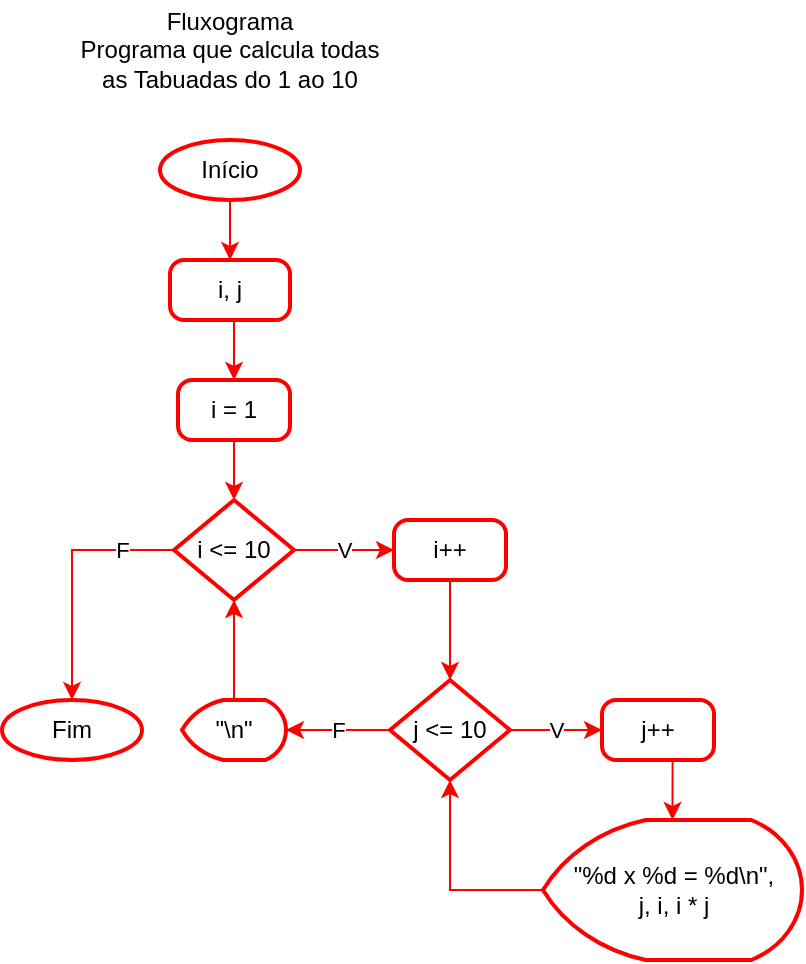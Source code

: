 <mxfile version="24.0.1" type="device">
  <diagram name="Página-1" id="-PWcez6PeqUAi6k446lX">
    <mxGraphModel dx="1195" dy="650" grid="1" gridSize="10" guides="1" tooltips="1" connect="1" arrows="1" fold="1" page="1" pageScale="1" pageWidth="827" pageHeight="1169" math="0" shadow="0">
      <root>
        <mxCell id="0" />
        <mxCell id="1" parent="0" />
        <mxCell id="eXQMCZ6EFU6vYwKu3M7L-1" value="Fluxograma&lt;div&gt;Programa que calcula todas as Tabuadas do 1 ao 10&lt;/div&gt;" style="text;html=1;align=center;verticalAlign=middle;whiteSpace=wrap;rounded=0;" vertex="1" parent="1">
          <mxGeometry x="334" y="40" width="160" height="50" as="geometry" />
        </mxCell>
        <mxCell id="eXQMCZ6EFU6vYwKu3M7L-12" style="edgeStyle=orthogonalEdgeStyle;rounded=0;orthogonalLoop=1;jettySize=auto;html=1;exitX=0.5;exitY=1;exitDx=0;exitDy=0;exitPerimeter=0;strokeColor=#FF0000;" edge="1" parent="1" source="eXQMCZ6EFU6vYwKu3M7L-2" target="eXQMCZ6EFU6vYwKu3M7L-4">
          <mxGeometry relative="1" as="geometry" />
        </mxCell>
        <mxCell id="eXQMCZ6EFU6vYwKu3M7L-2" value="Início" style="strokeWidth=2;html=1;shape=mxgraph.flowchart.start_1;whiteSpace=wrap;strokeColor=#FF0000;" vertex="1" parent="1">
          <mxGeometry x="379" y="110" width="70" height="30" as="geometry" />
        </mxCell>
        <mxCell id="eXQMCZ6EFU6vYwKu3M7L-3" value="Fim" style="strokeWidth=2;html=1;shape=mxgraph.flowchart.start_1;whiteSpace=wrap;strokeColor=#FF0000;" vertex="1" parent="1">
          <mxGeometry x="300" y="390" width="70" height="30" as="geometry" />
        </mxCell>
        <mxCell id="eXQMCZ6EFU6vYwKu3M7L-13" style="edgeStyle=orthogonalEdgeStyle;rounded=0;orthogonalLoop=1;jettySize=auto;html=1;exitX=0.5;exitY=1;exitDx=0;exitDy=0;entryX=0.5;entryY=0;entryDx=0;entryDy=0;strokeColor=#FF0000;" edge="1" parent="1" source="eXQMCZ6EFU6vYwKu3M7L-4" target="eXQMCZ6EFU6vYwKu3M7L-6">
          <mxGeometry relative="1" as="geometry" />
        </mxCell>
        <mxCell id="eXQMCZ6EFU6vYwKu3M7L-4" value="i, j" style="rounded=1;whiteSpace=wrap;html=1;absoluteArcSize=1;arcSize=14;strokeWidth=2;strokeColor=#FF0000;" vertex="1" parent="1">
          <mxGeometry x="384" y="170" width="60" height="30" as="geometry" />
        </mxCell>
        <mxCell id="eXQMCZ6EFU6vYwKu3M7L-15" value="V" style="edgeStyle=orthogonalEdgeStyle;rounded=0;orthogonalLoop=1;jettySize=auto;html=1;exitX=1;exitY=0.5;exitDx=0;exitDy=0;exitPerimeter=0;entryX=0;entryY=0.5;entryDx=0;entryDy=0;strokeColor=#FF0000;" edge="1" parent="1" source="eXQMCZ6EFU6vYwKu3M7L-5" target="eXQMCZ6EFU6vYwKu3M7L-8">
          <mxGeometry relative="1" as="geometry" />
        </mxCell>
        <mxCell id="eXQMCZ6EFU6vYwKu3M7L-22" value="F" style="edgeStyle=orthogonalEdgeStyle;rounded=0;orthogonalLoop=1;jettySize=auto;html=1;exitX=0;exitY=0.5;exitDx=0;exitDy=0;exitPerimeter=0;entryX=0.5;entryY=0;entryDx=0;entryDy=0;entryPerimeter=0;strokeColor=#FF0000;" edge="1" parent="1" source="eXQMCZ6EFU6vYwKu3M7L-5" target="eXQMCZ6EFU6vYwKu3M7L-3">
          <mxGeometry x="-0.591" relative="1" as="geometry">
            <mxPoint x="350" y="440" as="targetPoint" />
            <mxPoint as="offset" />
          </mxGeometry>
        </mxCell>
        <mxCell id="eXQMCZ6EFU6vYwKu3M7L-5" value="i &amp;lt;= 10" style="strokeWidth=2;html=1;shape=mxgraph.flowchart.decision;whiteSpace=wrap;strokeColor=#FF0000;" vertex="1" parent="1">
          <mxGeometry x="386" y="290" width="60" height="50" as="geometry" />
        </mxCell>
        <mxCell id="eXQMCZ6EFU6vYwKu3M7L-6" value="&lt;div&gt;i = 1&lt;/div&gt;" style="rounded=1;whiteSpace=wrap;html=1;absoluteArcSize=1;arcSize=14;strokeWidth=2;strokeColor=#FF0000;" vertex="1" parent="1">
          <mxGeometry x="388" y="230" width="56" height="30" as="geometry" />
        </mxCell>
        <mxCell id="eXQMCZ6EFU6vYwKu3M7L-17" value="V" style="edgeStyle=orthogonalEdgeStyle;rounded=0;orthogonalLoop=1;jettySize=auto;html=1;exitX=1;exitY=0.5;exitDx=0;exitDy=0;exitPerimeter=0;entryX=0;entryY=0.5;entryDx=0;entryDy=0;strokeColor=#FF0000;" edge="1" parent="1" source="eXQMCZ6EFU6vYwKu3M7L-7" target="eXQMCZ6EFU6vYwKu3M7L-9">
          <mxGeometry relative="1" as="geometry" />
        </mxCell>
        <mxCell id="eXQMCZ6EFU6vYwKu3M7L-7" value="j &amp;lt;= 10" style="strokeWidth=2;html=1;shape=mxgraph.flowchart.decision;whiteSpace=wrap;strokeColor=#FF0000;" vertex="1" parent="1">
          <mxGeometry x="494" y="380" width="60" height="50" as="geometry" />
        </mxCell>
        <mxCell id="eXQMCZ6EFU6vYwKu3M7L-8" value="&lt;div&gt;i++&lt;/div&gt;" style="rounded=1;whiteSpace=wrap;html=1;absoluteArcSize=1;arcSize=14;strokeWidth=2;strokeColor=#FF0000;" vertex="1" parent="1">
          <mxGeometry x="496" y="300" width="56" height="30" as="geometry" />
        </mxCell>
        <mxCell id="eXQMCZ6EFU6vYwKu3M7L-9" value="&lt;div&gt;j++&lt;/div&gt;" style="rounded=1;whiteSpace=wrap;html=1;absoluteArcSize=1;arcSize=14;strokeWidth=2;strokeColor=#FF0000;" vertex="1" parent="1">
          <mxGeometry x="600" y="390" width="56" height="30" as="geometry" />
        </mxCell>
        <mxCell id="eXQMCZ6EFU6vYwKu3M7L-10" value="&quot;%d x %d = %d\n&quot;,&lt;div&gt;j, i, i * j&lt;/div&gt;" style="strokeWidth=2;html=1;shape=mxgraph.flowchart.display;whiteSpace=wrap;strokeColor=#FF0000;" vertex="1" parent="1">
          <mxGeometry x="570.5" y="450" width="129.5" height="70" as="geometry" />
        </mxCell>
        <mxCell id="eXQMCZ6EFU6vYwKu3M7L-11" value="&quot;\n&quot;" style="strokeWidth=2;html=1;shape=mxgraph.flowchart.display;whiteSpace=wrap;strokeColor=#FF0000;" vertex="1" parent="1">
          <mxGeometry x="390" y="390" width="52" height="30" as="geometry" />
        </mxCell>
        <mxCell id="eXQMCZ6EFU6vYwKu3M7L-14" style="edgeStyle=orthogonalEdgeStyle;rounded=0;orthogonalLoop=1;jettySize=auto;html=1;exitX=0.5;exitY=1;exitDx=0;exitDy=0;entryX=0.5;entryY=0;entryDx=0;entryDy=0;entryPerimeter=0;strokeColor=#FF0000;" edge="1" parent="1" source="eXQMCZ6EFU6vYwKu3M7L-6" target="eXQMCZ6EFU6vYwKu3M7L-5">
          <mxGeometry relative="1" as="geometry" />
        </mxCell>
        <mxCell id="eXQMCZ6EFU6vYwKu3M7L-16" style="edgeStyle=orthogonalEdgeStyle;rounded=0;orthogonalLoop=1;jettySize=auto;html=1;exitX=0.5;exitY=1;exitDx=0;exitDy=0;entryX=0.5;entryY=0;entryDx=0;entryDy=0;entryPerimeter=0;strokeColor=#FF0000;" edge="1" parent="1" source="eXQMCZ6EFU6vYwKu3M7L-8" target="eXQMCZ6EFU6vYwKu3M7L-7">
          <mxGeometry relative="1" as="geometry" />
        </mxCell>
        <mxCell id="eXQMCZ6EFU6vYwKu3M7L-18" style="edgeStyle=orthogonalEdgeStyle;rounded=0;orthogonalLoop=1;jettySize=auto;html=1;exitX=0.5;exitY=1;exitDx=0;exitDy=0;entryX=0.5;entryY=0;entryDx=0;entryDy=0;entryPerimeter=0;strokeColor=#FF0000;" edge="1" parent="1" source="eXQMCZ6EFU6vYwKu3M7L-9" target="eXQMCZ6EFU6vYwKu3M7L-10">
          <mxGeometry relative="1" as="geometry" />
        </mxCell>
        <mxCell id="eXQMCZ6EFU6vYwKu3M7L-19" style="edgeStyle=orthogonalEdgeStyle;rounded=0;orthogonalLoop=1;jettySize=auto;html=1;exitX=0;exitY=0.5;exitDx=0;exitDy=0;exitPerimeter=0;entryX=0.5;entryY=1;entryDx=0;entryDy=0;entryPerimeter=0;strokeColor=#FF0000;" edge="1" parent="1" source="eXQMCZ6EFU6vYwKu3M7L-10" target="eXQMCZ6EFU6vYwKu3M7L-7">
          <mxGeometry relative="1" as="geometry" />
        </mxCell>
        <mxCell id="eXQMCZ6EFU6vYwKu3M7L-20" value="F" style="edgeStyle=orthogonalEdgeStyle;rounded=0;orthogonalLoop=1;jettySize=auto;html=1;exitX=0;exitY=0.5;exitDx=0;exitDy=0;exitPerimeter=0;entryX=1;entryY=0.5;entryDx=0;entryDy=0;entryPerimeter=0;strokeColor=#FF0000;" edge="1" parent="1" source="eXQMCZ6EFU6vYwKu3M7L-7" target="eXQMCZ6EFU6vYwKu3M7L-11">
          <mxGeometry relative="1" as="geometry" />
        </mxCell>
        <mxCell id="eXQMCZ6EFU6vYwKu3M7L-21" style="edgeStyle=orthogonalEdgeStyle;rounded=0;orthogonalLoop=1;jettySize=auto;html=1;exitX=0.5;exitY=0;exitDx=0;exitDy=0;exitPerimeter=0;entryX=0.5;entryY=1;entryDx=0;entryDy=0;entryPerimeter=0;strokeColor=#FF0000;" edge="1" parent="1" source="eXQMCZ6EFU6vYwKu3M7L-11" target="eXQMCZ6EFU6vYwKu3M7L-5">
          <mxGeometry relative="1" as="geometry" />
        </mxCell>
      </root>
    </mxGraphModel>
  </diagram>
</mxfile>
